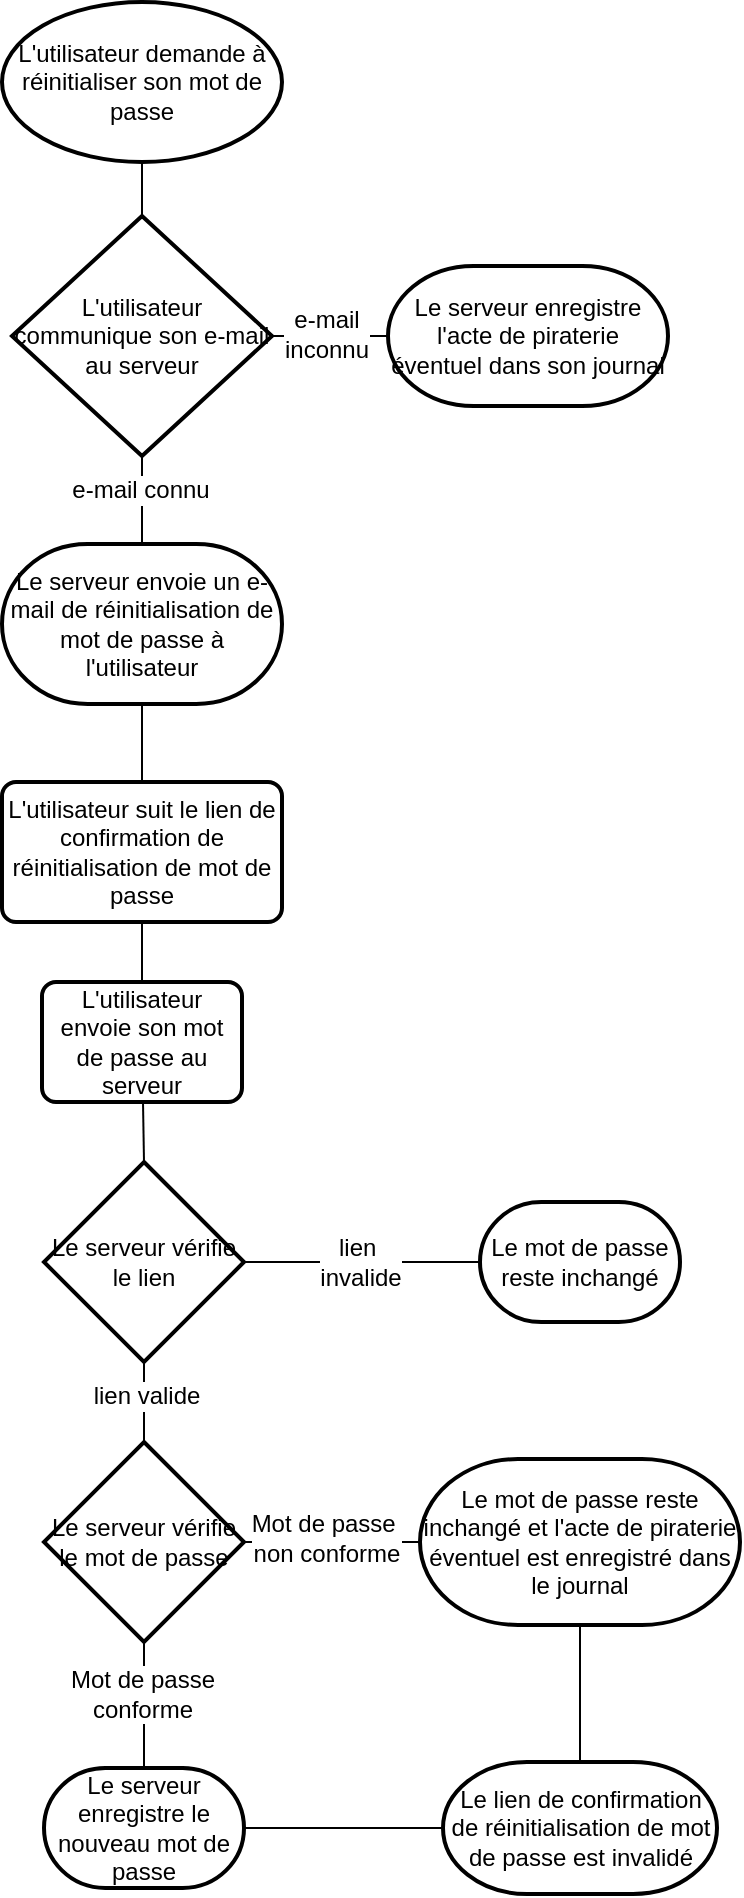 <mxfile version="10.5.2" type="github"><diagram id="70KdD-6jK4HPEj6UdArT" name="Page-1"><mxGraphModel dx="1394" dy="764" grid="1" gridSize="10" guides="1" tooltips="1" connect="1" arrows="1" fold="1" page="1" pageScale="1" pageWidth="850" pageHeight="1100" math="0" shadow="0"><root><mxCell id="0"/><mxCell id="1" parent="0"/><mxCell id="1N6Daco2L19chLKPzh_j-1" value="L'utilisateur demande à réinitialiser son mot de passe" style="strokeWidth=2;html=1;shape=mxgraph.flowchart.start_1;whiteSpace=wrap;" parent="1" vertex="1"><mxGeometry x="60" y="10" width="140" height="80" as="geometry"/></mxCell><mxCell id="1N6Daco2L19chLKPzh_j-2" value="L'utilisateur communique son e-mail au serveur" style="strokeWidth=2;html=1;shape=mxgraph.flowchart.decision;whiteSpace=wrap;" parent="1" vertex="1"><mxGeometry x="65" y="117" width="130" height="120" as="geometry"/></mxCell><mxCell id="1N6Daco2L19chLKPzh_j-3" value="Le serveur enregistre l'acte de piraterie éventuel dans son journal" style="strokeWidth=2;html=1;shape=mxgraph.flowchart.terminator;whiteSpace=wrap;" parent="1" vertex="1"><mxGeometry x="253" y="142" width="140" height="70" as="geometry"/></mxCell><mxCell id="1N6Daco2L19chLKPzh_j-5" value="Le serveur envoie un e-mail de réinitialisation de mot de passe à l'utilisateur" style="strokeWidth=2;html=1;shape=mxgraph.flowchart.terminator;whiteSpace=wrap;" parent="1" vertex="1"><mxGeometry x="60" y="281" width="140" height="80" as="geometry"/></mxCell><mxCell id="1N6Daco2L19chLKPzh_j-6" value="" style="endArrow=none;html=1;entryX=0.5;entryY=0;entryDx=0;entryDy=0;entryPerimeter=0;" parent="1" source="1N6Daco2L19chLKPzh_j-1" target="1N6Daco2L19chLKPzh_j-2" edge="1"><mxGeometry width="50" height="50" relative="1" as="geometry"><mxPoint x="130" y="140" as="sourcePoint"/><mxPoint x="130" y="160.711" as="targetPoint"/></mxGeometry></mxCell><mxCell id="1N6Daco2L19chLKPzh_j-7" value="" style="endArrow=none;html=1;entryX=0;entryY=0.5;entryDx=0;entryDy=0;entryPerimeter=0;" parent="1" source="1N6Daco2L19chLKPzh_j-2" target="1N6Daco2L19chLKPzh_j-3" edge="1"><mxGeometry width="50" height="50" relative="1" as="geometry"><mxPoint x="195" y="227" as="sourcePoint"/><mxPoint x="265.711" y="177" as="targetPoint"/></mxGeometry></mxCell><mxCell id="1N6Daco2L19chLKPzh_j-9" value="e-mail &lt;br&gt;inconnu" style="text;html=1;resizable=0;points=[];align=center;verticalAlign=middle;labelBackgroundColor=#ffffff;" parent="1N6Daco2L19chLKPzh_j-7" vertex="1" connectable="0"><mxGeometry x="-0.413" y="-1" relative="1" as="geometry"><mxPoint x="10" y="-2" as="offset"/></mxGeometry></mxCell><mxCell id="1N6Daco2L19chLKPzh_j-8" value="" style="endArrow=none;html=1;entryX=0.5;entryY=0;entryDx=0;entryDy=0;entryPerimeter=0;" parent="1" source="1N6Daco2L19chLKPzh_j-2" target="1N6Daco2L19chLKPzh_j-5" edge="1"><mxGeometry width="50" height="50" relative="1" as="geometry"><mxPoint x="130" y="287" as="sourcePoint"/><mxPoint x="130" y="307.711" as="targetPoint"/></mxGeometry></mxCell><mxCell id="1N6Daco2L19chLKPzh_j-10" value="e-mail connu" style="text;html=1;resizable=0;points=[];align=center;verticalAlign=middle;labelBackgroundColor=#ffffff;" parent="1N6Daco2L19chLKPzh_j-8" vertex="1" connectable="0"><mxGeometry x="-0.475" y="-1" relative="1" as="geometry"><mxPoint y="5" as="offset"/></mxGeometry></mxCell><mxCell id="1N6Daco2L19chLKPzh_j-14" value="Le mot de passe reste inchangé et l'acte de piraterie éventuel est enregistré dans le journal" style="strokeWidth=2;html=1;shape=mxgraph.flowchart.terminator;whiteSpace=wrap;" parent="1" vertex="1"><mxGeometry x="269" y="738.5" width="160" height="83" as="geometry"/></mxCell><mxCell id="1N6Daco2L19chLKPzh_j-15" value="" style="endArrow=none;html=1;entryX=0;entryY=0.5;entryDx=0;entryDy=0;entryPerimeter=0;exitX=1;exitY=0.5;exitDx=0;exitDy=0;exitPerimeter=0;" parent="1" source="a8Nj0_45d3RixiiP8igK-5" target="1N6Daco2L19chLKPzh_j-14" edge="1"><mxGeometry width="50" height="50" relative="1" as="geometry"><mxPoint x="-316.5" y="821.5" as="sourcePoint"/><mxPoint x="-245.789" y="771.5" as="targetPoint"/></mxGeometry></mxCell><mxCell id="1N6Daco2L19chLKPzh_j-16" value="Mot de passe&amp;nbsp;&lt;br&gt;non conforme&lt;br&gt;" style="text;html=1;resizable=0;points=[];align=center;verticalAlign=middle;labelBackgroundColor=#ffffff;" parent="1N6Daco2L19chLKPzh_j-15" vertex="1" connectable="0"><mxGeometry x="-0.455" y="-1" relative="1" as="geometry"><mxPoint x="17" y="-3" as="offset"/></mxGeometry></mxCell><mxCell id="1N6Daco2L19chLKPzh_j-17" value="Le serveur enregistre le nouveau mot de passe" style="strokeWidth=2;html=1;shape=mxgraph.flowchart.terminator;whiteSpace=wrap;" parent="1" vertex="1"><mxGeometry x="81" y="893" width="100" height="60" as="geometry"/></mxCell><mxCell id="1N6Daco2L19chLKPzh_j-18" value="" style="endArrow=none;html=1;entryX=0.5;entryY=0;entryDx=0;entryDy=0;entryPerimeter=0;exitX=0.5;exitY=1;exitDx=0;exitDy=0;exitPerimeter=0;" parent="1" source="a8Nj0_45d3RixiiP8igK-5" target="1N6Daco2L19chLKPzh_j-17" edge="1"><mxGeometry width="50" height="50" relative="1" as="geometry"><mxPoint x="-379" y="893" as="sourcePoint"/><mxPoint x="-379" y="913.711" as="targetPoint"/></mxGeometry></mxCell><mxCell id="1N6Daco2L19chLKPzh_j-20" value="Mot de passe&lt;br&gt;conforme&lt;br&gt;" style="text;html=1;resizable=0;points=[];align=center;verticalAlign=middle;labelBackgroundColor=#ffffff;" parent="1N6Daco2L19chLKPzh_j-18" vertex="1" connectable="0"><mxGeometry x="-0.506" y="-1" relative="1" as="geometry"><mxPoint y="10" as="offset"/></mxGeometry></mxCell><mxCell id="1N6Daco2L19chLKPzh_j-21" value="&lt;span&gt;L'utilisateur suit le lien de confirmation de réinitialisation de mot de passe&lt;/span&gt;" style="rounded=1;whiteSpace=wrap;html=1;absoluteArcSize=1;arcSize=14;strokeWidth=2;" parent="1" vertex="1"><mxGeometry x="60" y="400" width="140" height="70" as="geometry"/></mxCell><mxCell id="1N6Daco2L19chLKPzh_j-22" value="" style="endArrow=none;html=1;entryX=0.5;entryY=0;entryDx=0;entryDy=0;" parent="1" source="1N6Daco2L19chLKPzh_j-5" target="1N6Daco2L19chLKPzh_j-21" edge="1"><mxGeometry width="50" height="50" relative="1" as="geometry"><mxPoint x="130" y="411" as="sourcePoint"/><mxPoint x="130" y="431.711" as="targetPoint"/></mxGeometry></mxCell><mxCell id="1N6Daco2L19chLKPzh_j-23" value="" style="endArrow=none;html=1;entryX=0.5;entryY=0;entryDx=0;entryDy=0;" parent="1" source="1N6Daco2L19chLKPzh_j-21" target="a8Nj0_45d3RixiiP8igK-11" edge="1"><mxGeometry width="50" height="50" relative="1" as="geometry"><mxPoint x="130" y="520" as="sourcePoint"/><mxPoint x="150" y="490" as="targetPoint"/></mxGeometry></mxCell><mxCell id="a8Nj0_45d3RixiiP8igK-1" value="Le lien de confirmation de réinitialisation de mot de passe est invalidé" style="strokeWidth=2;html=1;shape=mxgraph.flowchart.terminator;whiteSpace=wrap;" vertex="1" parent="1"><mxGeometry x="280.5" y="890" width="137" height="66" as="geometry"/></mxCell><mxCell id="a8Nj0_45d3RixiiP8igK-2" value="" style="endArrow=none;html=1;entryX=0.5;entryY=0;entryDx=0;entryDy=0;entryPerimeter=0;" edge="1" parent="1" source="1N6Daco2L19chLKPzh_j-14" target="a8Nj0_45d3RixiiP8igK-1"><mxGeometry width="50" height="50" relative="1" as="geometry"><mxPoint x="-146" y="863" as="sourcePoint"/><mxPoint x="-129" y="870" as="targetPoint"/></mxGeometry></mxCell><mxCell id="a8Nj0_45d3RixiiP8igK-3" value="" style="endArrow=none;html=1;entryX=0;entryY=0.5;entryDx=0;entryDy=0;entryPerimeter=0;" edge="1" parent="1" source="1N6Daco2L19chLKPzh_j-17" target="a8Nj0_45d3RixiiP8igK-1"><mxGeometry width="50" height="50" relative="1" as="geometry"><mxPoint x="-329" y="965.5" as="sourcePoint"/><mxPoint x="-258.289" y="915.5" as="targetPoint"/></mxGeometry></mxCell><mxCell id="a8Nj0_45d3RixiiP8igK-4" value="Le serveur vérifie le lien" style="strokeWidth=2;html=1;shape=mxgraph.flowchart.decision;whiteSpace=wrap;" vertex="1" parent="1"><mxGeometry x="81" y="590" width="100" height="100" as="geometry"/></mxCell><mxCell id="a8Nj0_45d3RixiiP8igK-5" value="Le serveur vérifie le mot de passe" style="strokeWidth=2;html=1;shape=mxgraph.flowchart.decision;whiteSpace=wrap;" vertex="1" parent="1"><mxGeometry x="81" y="730" width="100" height="100" as="geometry"/></mxCell><mxCell id="a8Nj0_45d3RixiiP8igK-6" value="" style="endArrow=none;html=1;entryX=0.5;entryY=0;entryDx=0;entryDy=0;entryPerimeter=0;" edge="1" parent="1" source="a8Nj0_45d3RixiiP8igK-4" target="a8Nj0_45d3RixiiP8igK-5"><mxGeometry width="50" height="50" relative="1" as="geometry"><mxPoint x="131" y="740" as="sourcePoint"/><mxPoint x="131" y="760.711" as="targetPoint"/></mxGeometry></mxCell><mxCell id="a8Nj0_45d3RixiiP8igK-7" value="lien valide" style="text;html=1;resizable=0;points=[];align=center;verticalAlign=middle;labelBackgroundColor=#ffffff;" vertex="1" connectable="0" parent="a8Nj0_45d3RixiiP8igK-6"><mxGeometry x="0.5" relative="1" as="geometry"><mxPoint x="1" y="-13" as="offset"/></mxGeometry></mxCell><mxCell id="a8Nj0_45d3RixiiP8igK-8" value="Le mot de passe reste inchangé" style="strokeWidth=2;html=1;shape=mxgraph.flowchart.terminator;whiteSpace=wrap;" vertex="1" parent="1"><mxGeometry x="299" y="610" width="100" height="60" as="geometry"/></mxCell><mxCell id="a8Nj0_45d3RixiiP8igK-9" value="" style="endArrow=none;html=1;entryX=0;entryY=0.5;entryDx=0;entryDy=0;entryPerimeter=0;" edge="1" parent="1" source="a8Nj0_45d3RixiiP8igK-4" target="a8Nj0_45d3RixiiP8igK-8"><mxGeometry width="50" height="50" relative="1" as="geometry"><mxPoint x="181" y="690" as="sourcePoint"/><mxPoint x="251.711" y="640" as="targetPoint"/></mxGeometry></mxCell><mxCell id="a8Nj0_45d3RixiiP8igK-10" value="lien&amp;nbsp;&lt;br&gt;invalide&lt;br&gt;" style="text;html=1;resizable=0;points=[];align=center;verticalAlign=middle;labelBackgroundColor=#ffffff;" vertex="1" connectable="0" parent="a8Nj0_45d3RixiiP8igK-9"><mxGeometry x="-0.6" relative="1" as="geometry"><mxPoint x="34" as="offset"/></mxGeometry></mxCell><mxCell id="a8Nj0_45d3RixiiP8igK-11" value="&lt;span&gt;L'utilisateur envoie son mot de passe au serveur&lt;/span&gt;" style="rounded=1;whiteSpace=wrap;html=1;absoluteArcSize=1;arcSize=14;strokeWidth=2;" vertex="1" parent="1"><mxGeometry x="80" y="500" width="100" height="60" as="geometry"/></mxCell><mxCell id="a8Nj0_45d3RixiiP8igK-12" value="" style="endArrow=none;html=1;entryX=0.5;entryY=0;entryDx=0;entryDy=0;entryPerimeter=0;" edge="1" parent="1" source="a8Nj0_45d3RixiiP8igK-11" target="a8Nj0_45d3RixiiP8igK-4"><mxGeometry width="50" height="50" relative="1" as="geometry"><mxPoint x="130" y="610" as="sourcePoint"/><mxPoint x="130" y="630.711" as="targetPoint"/></mxGeometry></mxCell></root></mxGraphModel></diagram></mxfile>